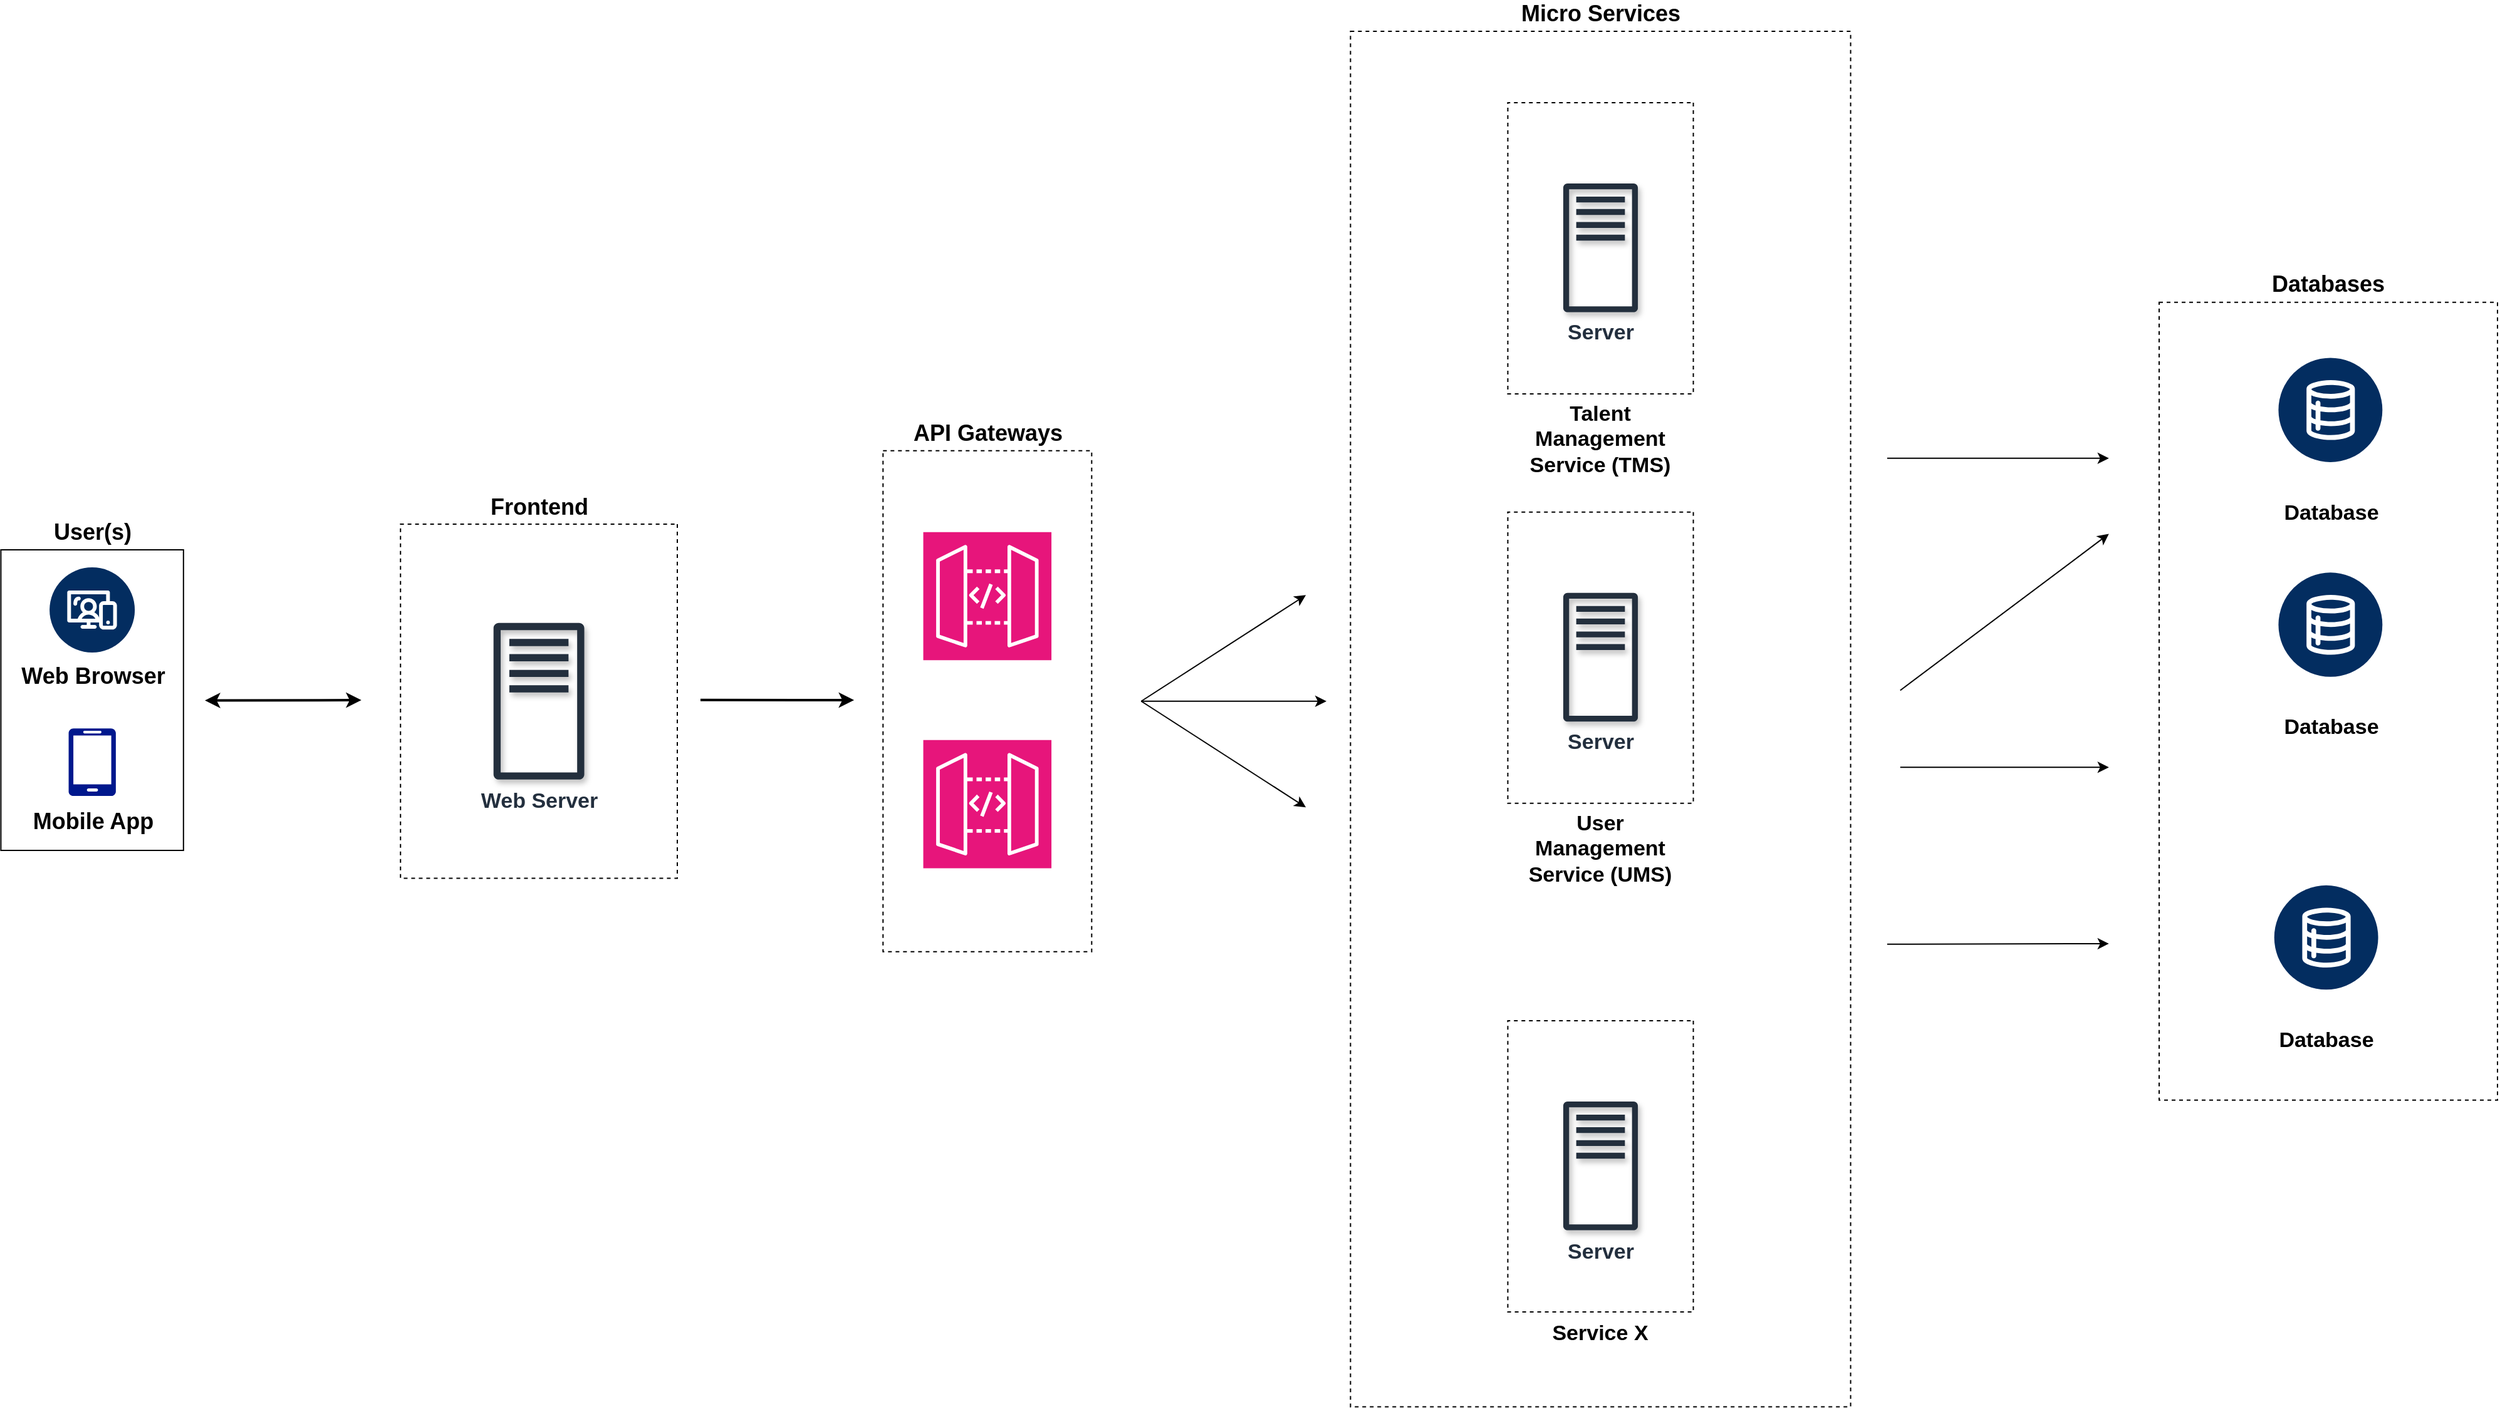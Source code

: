 <mxfile version="22.0.4" type="github">
  <diagram name="Page-1" id="LvNY7FXKQWi8iEAFDGLf">
    <mxGraphModel dx="5321" dy="1472" grid="1" gridSize="10" guides="1" tooltips="1" connect="1" arrows="1" fold="1" page="1" pageScale="1" pageWidth="827" pageHeight="1169" math="0" shadow="0">
      <root>
        <mxCell id="0" />
        <mxCell id="1" parent="0" />
        <mxCell id="HdYODfSveYisiQmtVQ8u-1" value="&lt;font style=&quot;font-size: 18px;&quot;&gt;&lt;span style=&quot;font-size: 18px;&quot;&gt;API Gateways&lt;/span&gt;&lt;/font&gt;" style="rounded=0;whiteSpace=wrap;html=1;fillColor=none;dashed=1;labelPosition=center;verticalLabelPosition=top;align=center;verticalAlign=bottom;container=0;fontSize=18;fontStyle=1" parent="1" vertex="1">
          <mxGeometry x="-1518.338" y="394.884" width="166.509" height="400.001" as="geometry" />
        </mxCell>
        <mxCell id="ZSIqHXNkp4VvMcNmBLzM-5" value="&lt;font style=&quot;font-size: 18px;&quot;&gt;User(s)&lt;/font&gt;" style="rounded=0;whiteSpace=wrap;html=1;fillColor=none;container=0;fontSize=18;fontStyle=1;labelPosition=center;verticalLabelPosition=top;align=center;verticalAlign=bottom;" vertex="1" parent="1">
          <mxGeometry x="-2222.29" y="474" width="145.7" height="240" as="geometry" />
        </mxCell>
        <mxCell id="uqdXHjlTI7FaIm_EF8wb-11" value="" style="endArrow=classic;html=1;rounded=0;strokeWidth=2;" parent="1" edge="1">
          <mxGeometry width="50" height="50" relative="1" as="geometry">
            <mxPoint x="-1664.033" y="593.825" as="sourcePoint" />
            <mxPoint x="-1541.441" y="594.005" as="targetPoint" />
          </mxGeometry>
        </mxCell>
        <mxCell id="ZSIqHXNkp4VvMcNmBLzM-44" value="" style="endArrow=classic;startArrow=classic;html=1;rounded=0;strokeWidth=2;" edge="1" parent="1">
          <mxGeometry width="50" height="50" relative="1" as="geometry">
            <mxPoint x="-2059.491" y="594.291" as="sourcePoint" />
            <mxPoint x="-1934.61" y="594.005" as="targetPoint" />
          </mxGeometry>
        </mxCell>
        <mxCell id="ZSIqHXNkp4VvMcNmBLzM-3" value="" style="sketch=0;aspect=fixed;pointerEvents=1;shadow=0;dashed=0;html=1;strokeColor=none;labelPosition=center;verticalLabelPosition=bottom;verticalAlign=top;align=center;fillColor=#00188D;shape=mxgraph.azure.mobile;container=0;" vertex="1" parent="1">
          <mxGeometry x="-2168.318" y="616.584" width="37.756" height="53.937" as="geometry" />
        </mxCell>
        <mxCell id="ZSIqHXNkp4VvMcNmBLzM-4" value="&lt;font size=&quot;1&quot; style=&quot;&quot;&gt;&lt;b style=&quot;font-size: 18px;&quot;&gt;Mobile App&lt;/b&gt;&lt;/font&gt;" style="text;html=1;align=center;verticalAlign=middle;resizable=0;points=[];autosize=1;strokeColor=none;fillColor=none;container=0;" vertex="1" parent="1">
          <mxGeometry x="-2209.44" y="670.76" width="120" height="40" as="geometry" />
        </mxCell>
        <mxCell id="ZSIqHXNkp4VvMcNmBLzM-6" value="" style="verticalLabelPosition=bottom;aspect=fixed;html=1;shape=mxgraph.salesforce.web2;container=0;" vertex="1" parent="1">
          <mxGeometry x="-2183.444" y="488.009" width="68.007" height="68.007" as="geometry" />
        </mxCell>
        <mxCell id="ZSIqHXNkp4VvMcNmBLzM-7" value="&lt;font size=&quot;1&quot; style=&quot;&quot;&gt;&lt;b style=&quot;font-size: 18px;&quot;&gt;Web Browser&lt;/b&gt;&lt;/font&gt;" style="text;html=1;align=center;verticalAlign=middle;resizable=0;points=[];autosize=1;strokeColor=none;fillColor=none;container=0;" vertex="1" parent="1">
          <mxGeometry x="-2219.44" y="554.713" width="140" height="40" as="geometry" />
        </mxCell>
        <mxCell id="HdYODfSveYisiQmtVQ8u-7" value="" style="endArrow=classic;html=1;rounded=0;" parent="1" edge="1">
          <mxGeometry width="50" height="50" relative="1" as="geometry">
            <mxPoint x="-717.016" y="400.835" as="sourcePoint" />
            <mxPoint x="-540.1" y="400.898" as="targetPoint" />
          </mxGeometry>
        </mxCell>
        <mxCell id="uqdXHjlTI7FaIm_EF8wb-18" value="" style="endArrow=classic;html=1;rounded=0;" parent="1" edge="1">
          <mxGeometry width="50" height="50" relative="1" as="geometry">
            <mxPoint x="-706.609" y="586.233" as="sourcePoint" />
            <mxPoint x="-540.1" y="461.257" as="targetPoint" />
          </mxGeometry>
        </mxCell>
        <mxCell id="ZSIqHXNkp4VvMcNmBLzM-34" value="" style="endArrow=classic;html=1;rounded=0;" edge="1" parent="1">
          <mxGeometry width="50" height="50" relative="1" as="geometry">
            <mxPoint x="-717.016" y="788.933" as="sourcePoint" />
            <mxPoint x="-540.1" y="788.467" as="targetPoint" />
          </mxGeometry>
        </mxCell>
        <mxCell id="ZSIqHXNkp4VvMcNmBLzM-45" value="" style="endArrow=classic;html=1;rounded=0;" edge="1" parent="1">
          <mxGeometry width="50" height="50" relative="1" as="geometry">
            <mxPoint x="-706.609" y="647.566" as="sourcePoint" />
            <mxPoint x="-540.1" y="647.629" as="targetPoint" />
          </mxGeometry>
        </mxCell>
        <mxCell id="uqdXHjlTI7FaIm_EF8wb-22" value="" style="endArrow=classic;html=1;rounded=0;" parent="1" edge="1">
          <mxGeometry width="50" height="50" relative="1" as="geometry">
            <mxPoint x="-1312.285" y="594.884" as="sourcePoint" />
            <mxPoint x="-1180.899" y="679.599" as="targetPoint" />
          </mxGeometry>
        </mxCell>
        <mxCell id="uqdXHjlTI7FaIm_EF8wb-23" value="" style="endArrow=classic;html=1;rounded=0;" parent="1" edge="1">
          <mxGeometry width="50" height="50" relative="1" as="geometry">
            <mxPoint x="-1312.285" y="594.884" as="sourcePoint" />
            <mxPoint x="-1180.899" y="510.169" as="targetPoint" />
          </mxGeometry>
        </mxCell>
        <mxCell id="uqdXHjlTI7FaIm_EF8wb-24" value="" style="endArrow=classic;html=1;rounded=0;" parent="1" edge="1">
          <mxGeometry width="50" height="50" relative="1" as="geometry">
            <mxPoint x="-1312.285" y="594.884" as="sourcePoint" />
            <mxPoint x="-1164.476" y="594.884" as="targetPoint" />
          </mxGeometry>
        </mxCell>
        <mxCell id="ZSIqHXNkp4VvMcNmBLzM-39" value="&lt;b style=&quot;&quot;&gt;&lt;font style=&quot;font-size: 18px;&quot;&gt;Frontend&lt;/font&gt;&lt;/b&gt;" style="rounded=0;whiteSpace=wrap;html=1;direction=south;fillColor=none;dashed=1;container=0;labelPosition=center;verticalLabelPosition=top;align=center;verticalAlign=bottom;" vertex="1" parent="1">
          <mxGeometry x="-1903.39" y="453.527" width="220.884" height="282.714" as="geometry" />
        </mxCell>
        <mxCell id="ZSIqHXNkp4VvMcNmBLzM-40" value="&lt;font size=&quot;1&quot; style=&quot;&quot;&gt;&lt;b style=&quot;font-size: 17px;&quot;&gt;Web Server&lt;/b&gt;&lt;/font&gt;" style="sketch=0;outlineConnect=0;fontColor=#232F3E;gradientColor=none;fillColor=#232F3D;strokeColor=none;dashed=0;verticalLabelPosition=bottom;verticalAlign=top;align=center;html=1;fontSize=12;fontStyle=0;aspect=fixed;pointerEvents=1;shape=mxgraph.aws4.traditional_server;shadow=1;container=0;" vertex="1" parent="1">
          <mxGeometry x="-1829.153" y="532.122" width="72.411" height="125.515" as="geometry" />
        </mxCell>
        <mxCell id="ZSIqHXNkp4VvMcNmBLzM-61" value="" style="group" vertex="1" connectable="0" parent="1">
          <mxGeometry x="-1486.214" y="459.82" width="102.26" height="268.37" as="geometry" />
        </mxCell>
        <mxCell id="ZSIqHXNkp4VvMcNmBLzM-59" value="" style="sketch=0;points=[[0,0,0],[0.25,0,0],[0.5,0,0],[0.75,0,0],[1,0,0],[0,1,0],[0.25,1,0],[0.5,1,0],[0.75,1,0],[1,1,0],[0,0.25,0],[0,0.5,0],[0,0.75,0],[1,0.25,0],[1,0.5,0],[1,0.75,0]];outlineConnect=0;fontColor=#232F3E;fillColor=#E7157B;strokeColor=#ffffff;dashed=0;verticalLabelPosition=bottom;verticalAlign=top;align=center;html=1;fontSize=12;fontStyle=0;aspect=fixed;shape=mxgraph.aws4.resourceIcon;resIcon=mxgraph.aws4.api_gateway;" vertex="1" parent="ZSIqHXNkp4VvMcNmBLzM-61">
          <mxGeometry x="1.066e-13" y="166.11" width="102.26" height="102.26" as="geometry" />
        </mxCell>
        <mxCell id="ZSIqHXNkp4VvMcNmBLzM-60" value="" style="sketch=0;points=[[0,0,0],[0.25,0,0],[0.5,0,0],[0.75,0,0],[1,0,0],[0,1,0],[0.25,1,0],[0.5,1,0],[0.75,1,0],[1,1,0],[0,0.25,0],[0,0.5,0],[0,0.75,0],[1,0.25,0],[1,0.5,0],[1,0.75,0]];outlineConnect=0;fontColor=#232F3E;fillColor=#E7157B;strokeColor=#ffffff;dashed=0;verticalLabelPosition=bottom;verticalAlign=top;align=center;html=1;fontSize=12;fontStyle=0;aspect=fixed;shape=mxgraph.aws4.resourceIcon;resIcon=mxgraph.aws4.api_gateway;" vertex="1" parent="ZSIqHXNkp4VvMcNmBLzM-61">
          <mxGeometry x="1.066e-13" width="102.26" height="102.26" as="geometry" />
        </mxCell>
        <mxCell id="ZSIqHXNkp4VvMcNmBLzM-67" value="" style="group" vertex="1" connectable="0" parent="1">
          <mxGeometry x="-500.0" y="276.38" width="270" height="637" as="geometry" />
        </mxCell>
        <mxCell id="ZSIqHXNkp4VvMcNmBLzM-54" value="&lt;font style=&quot;font-size: 18px;&quot;&gt;&lt;b&gt;Databases&lt;/b&gt;&lt;/font&gt;" style="rounded=0;whiteSpace=wrap;html=1;fillColor=none;dashed=1;labelPosition=center;verticalLabelPosition=top;align=center;verticalAlign=bottom;" vertex="1" parent="ZSIqHXNkp4VvMcNmBLzM-67">
          <mxGeometry width="270" height="637" as="geometry" />
        </mxCell>
        <mxCell id="ZSIqHXNkp4VvMcNmBLzM-66" value="" style="group" vertex="1" connectable="0" parent="ZSIqHXNkp4VvMcNmBLzM-67">
          <mxGeometry x="91.692" y="44.342" width="86.624" height="504.444" as="geometry" />
        </mxCell>
        <mxCell id="ZSIqHXNkp4VvMcNmBLzM-31" value="" style="shape=image;html=1;verticalAlign=top;verticalLabelPosition=bottom;labelBackgroundColor=#ffffff;imageAspect=0;aspect=fixed;image=https://cdn1.iconfinder.com/data/icons/ionicons-fill-vol-1/512/ellipsis-vertical-128.png;container=0;" vertex="1" parent="ZSIqHXNkp4VvMcNmBLzM-66">
          <mxGeometry x="16.651" y="338.361" width="49.953" height="49.953" as="geometry" />
        </mxCell>
        <mxCell id="uqdXHjlTI7FaIm_EF8wb-41" value="&lt;p style=&quot;line-height: 120%;&quot;&gt;&lt;font size=&quot;1&quot; style=&quot;&quot;&gt;&lt;b style=&quot;font-size: 17px;&quot;&gt;Database&lt;/b&gt;&lt;/font&gt;&lt;/p&gt;" style="verticalLabelPosition=bottom;aspect=fixed;html=1;shape=mxgraph.salesforce.data2;container=0;" parent="ZSIqHXNkp4VvMcNmBLzM-66" vertex="1">
          <mxGeometry x="3.37" width="83.254" height="83.254" as="geometry" />
        </mxCell>
        <mxCell id="ZSIqHXNkp4VvMcNmBLzM-64" value="&lt;p style=&quot;line-height: 120%;&quot;&gt;&lt;font size=&quot;1&quot; style=&quot;&quot;&gt;&lt;b style=&quot;font-size: 17px;&quot;&gt;Database&lt;/b&gt;&lt;/font&gt;&lt;/p&gt;" style="verticalLabelPosition=bottom;aspect=fixed;html=1;shape=mxgraph.salesforce.data2;container=0;" vertex="1" parent="ZSIqHXNkp4VvMcNmBLzM-66">
          <mxGeometry x="3.37" y="171.46" width="83.254" height="83.254" as="geometry" />
        </mxCell>
        <mxCell id="ZSIqHXNkp4VvMcNmBLzM-65" value="&lt;p style=&quot;line-height: 120%;&quot;&gt;&lt;font size=&quot;1&quot; style=&quot;&quot;&gt;&lt;b style=&quot;font-size: 17px;&quot;&gt;Database&lt;/b&gt;&lt;/font&gt;&lt;/p&gt;" style="verticalLabelPosition=bottom;aspect=fixed;html=1;shape=mxgraph.salesforce.data2;container=0;" vertex="1" parent="ZSIqHXNkp4VvMcNmBLzM-66">
          <mxGeometry y="421.19" width="83.254" height="83.254" as="geometry" />
        </mxCell>
        <mxCell id="ZSIqHXNkp4VvMcNmBLzM-72" value="" style="group" vertex="1" connectable="0" parent="1">
          <mxGeometry x="-1145.3" y="60" width="399.1" height="1098.23" as="geometry" />
        </mxCell>
        <mxCell id="uqdXHjlTI7FaIm_EF8wb-31" value="&lt;b&gt;&lt;font style=&quot;font-size: 18px;&quot;&gt;Micro Services&lt;/font&gt;&lt;/b&gt;" style="rounded=0;whiteSpace=wrap;html=1;rotation=0;fillColor=none;dashed=1;container=0;labelPosition=center;verticalLabelPosition=top;align=center;verticalAlign=bottom;" parent="ZSIqHXNkp4VvMcNmBLzM-72" vertex="1">
          <mxGeometry width="399.1" height="1098.23" as="geometry" />
        </mxCell>
        <mxCell id="ZSIqHXNkp4VvMcNmBLzM-71" value="" style="group" vertex="1" connectable="0" parent="ZSIqHXNkp4VvMcNmBLzM-72">
          <mxGeometry x="100.69" y="29.995" width="197.729" height="992.532" as="geometry" />
        </mxCell>
        <mxCell id="ZSIqHXNkp4VvMcNmBLzM-22" value="" style="shape=image;html=1;verticalAlign=top;verticalLabelPosition=bottom;labelBackgroundColor=#ffffff;imageAspect=0;aspect=fixed;image=https://cdn1.iconfinder.com/data/icons/ionicons-fill-vol-1/512/ellipsis-vertical-128.png;container=0;" vertex="1" parent="ZSIqHXNkp4VvMcNmBLzM-71">
          <mxGeometry x="73.888" y="690.005" width="49.953" height="49.953" as="geometry" />
        </mxCell>
        <mxCell id="ZSIqHXNkp4VvMcNmBLzM-15" value="" style="group;container=0;" vertex="1" connectable="0" parent="ZSIqHXNkp4VvMcNmBLzM-71">
          <mxGeometry y="353.875" width="197.729" height="287.564" as="geometry" />
        </mxCell>
        <mxCell id="ZSIqHXNkp4VvMcNmBLzM-19" value="" style="group;container=0;" vertex="1" connectable="0" parent="ZSIqHXNkp4VvMcNmBLzM-71">
          <mxGeometry y="687.491" width="197.729" height="287.564" as="geometry" />
        </mxCell>
        <mxCell id="ZSIqHXNkp4VvMcNmBLzM-68" value="" style="group" vertex="1" connectable="0" parent="ZSIqHXNkp4VvMcNmBLzM-71">
          <mxGeometry width="197.729" height="287.564" as="geometry" />
        </mxCell>
        <mxCell id="HdYODfSveYisiQmtVQ8u-20" value="" style="group;container=0;" parent="ZSIqHXNkp4VvMcNmBLzM-68" vertex="1" connectable="0">
          <mxGeometry x="-1.421e-14" width="197.729" height="287.564" as="geometry" />
        </mxCell>
        <mxCell id="uqdXHjlTI7FaIm_EF8wb-34" value="&lt;b style=&quot;&quot;&gt;&lt;font style=&quot;font-size: 17px;&quot;&gt;Talent Management Service (TMS)&lt;/font&gt;&lt;/b&gt;" style="rounded=0;whiteSpace=wrap;html=1;direction=south;fillColor=none;dashed=1;container=0;labelPosition=center;verticalLabelPosition=bottom;align=center;verticalAlign=top;" parent="ZSIqHXNkp4VvMcNmBLzM-68" vertex="1">
          <mxGeometry x="24.846" y="26.96" width="148.037" height="232.531" as="geometry" />
        </mxCell>
        <mxCell id="uqdXHjlTI7FaIm_EF8wb-33" value="&lt;font size=&quot;1&quot; style=&quot;&quot;&gt;&lt;b style=&quot;font-size: 17px;&quot;&gt;Server&lt;/b&gt;&lt;/font&gt;" style="sketch=0;outlineConnect=0;fontColor=#232F3E;gradientColor=none;fillColor=#232F3D;strokeColor=none;dashed=0;verticalLabelPosition=bottom;verticalAlign=top;align=center;html=1;fontSize=12;fontStyle=0;aspect=fixed;pointerEvents=1;shape=mxgraph.aws4.traditional_server;shadow=1;container=0;" parent="ZSIqHXNkp4VvMcNmBLzM-68" vertex="1">
          <mxGeometry x="69.085" y="91.259" width="59.558" height="103.235" as="geometry" />
        </mxCell>
        <mxCell id="ZSIqHXNkp4VvMcNmBLzM-69" value="" style="group" vertex="1" connectable="0" parent="ZSIqHXNkp4VvMcNmBLzM-71">
          <mxGeometry x="24.846" y="353.875" width="148.037" height="232.531" as="geometry" />
        </mxCell>
        <mxCell id="ZSIqHXNkp4VvMcNmBLzM-16" value="&lt;b style=&quot;&quot;&gt;&lt;font style=&quot;font-size: 17px;&quot;&gt;User Management Service (UMS)&lt;/font&gt;&lt;/b&gt;" style="rounded=0;whiteSpace=wrap;html=1;direction=south;fillColor=none;dashed=1;container=0;labelPosition=center;verticalLabelPosition=bottom;align=center;verticalAlign=top;" vertex="1" parent="ZSIqHXNkp4VvMcNmBLzM-69">
          <mxGeometry x="1.421e-14" width="148.037" height="232.531" as="geometry" />
        </mxCell>
        <mxCell id="ZSIqHXNkp4VvMcNmBLzM-17" value="&lt;font size=&quot;1&quot; style=&quot;&quot;&gt;&lt;b style=&quot;font-size: 17px;&quot;&gt;Server&lt;/b&gt;&lt;/font&gt;" style="sketch=0;outlineConnect=0;fontColor=#232F3E;gradientColor=none;fillColor=#232F3D;strokeColor=none;dashed=0;verticalLabelPosition=bottom;verticalAlign=top;align=center;html=1;fontSize=12;fontStyle=0;aspect=fixed;pointerEvents=1;shape=mxgraph.aws4.traditional_server;shadow=1;container=0;" vertex="1" parent="ZSIqHXNkp4VvMcNmBLzM-69">
          <mxGeometry x="44.239" y="64.298" width="59.558" height="103.235" as="geometry" />
        </mxCell>
        <mxCell id="ZSIqHXNkp4VvMcNmBLzM-70" value="" style="group" vertex="1" connectable="0" parent="ZSIqHXNkp4VvMcNmBLzM-71">
          <mxGeometry x="24.846" y="760.001" width="148.037" height="232.531" as="geometry" />
        </mxCell>
        <mxCell id="ZSIqHXNkp4VvMcNmBLzM-20" value="&lt;b style=&quot;&quot;&gt;&lt;font style=&quot;font-size: 17px;&quot;&gt;Service X&lt;/font&gt;&lt;/b&gt;" style="rounded=0;whiteSpace=wrap;html=1;direction=south;fillColor=none;dashed=1;container=0;labelPosition=center;verticalLabelPosition=bottom;align=center;verticalAlign=top;" vertex="1" parent="ZSIqHXNkp4VvMcNmBLzM-70">
          <mxGeometry x="1.421e-14" width="148.037" height="232.531" as="geometry" />
        </mxCell>
        <mxCell id="ZSIqHXNkp4VvMcNmBLzM-21" value="&lt;font size=&quot;1&quot; style=&quot;&quot;&gt;&lt;b style=&quot;font-size: 17px;&quot;&gt;Server&lt;/b&gt;&lt;/font&gt;" style="sketch=0;outlineConnect=0;fontColor=#232F3E;gradientColor=none;fillColor=#232F3D;strokeColor=none;dashed=0;verticalLabelPosition=bottom;verticalAlign=top;align=center;html=1;fontSize=12;fontStyle=0;aspect=fixed;pointerEvents=1;shape=mxgraph.aws4.traditional_server;shadow=1;container=0;" vertex="1" parent="ZSIqHXNkp4VvMcNmBLzM-70">
          <mxGeometry x="44.239" y="64.298" width="59.558" height="103.235" as="geometry" />
        </mxCell>
      </root>
    </mxGraphModel>
  </diagram>
</mxfile>
